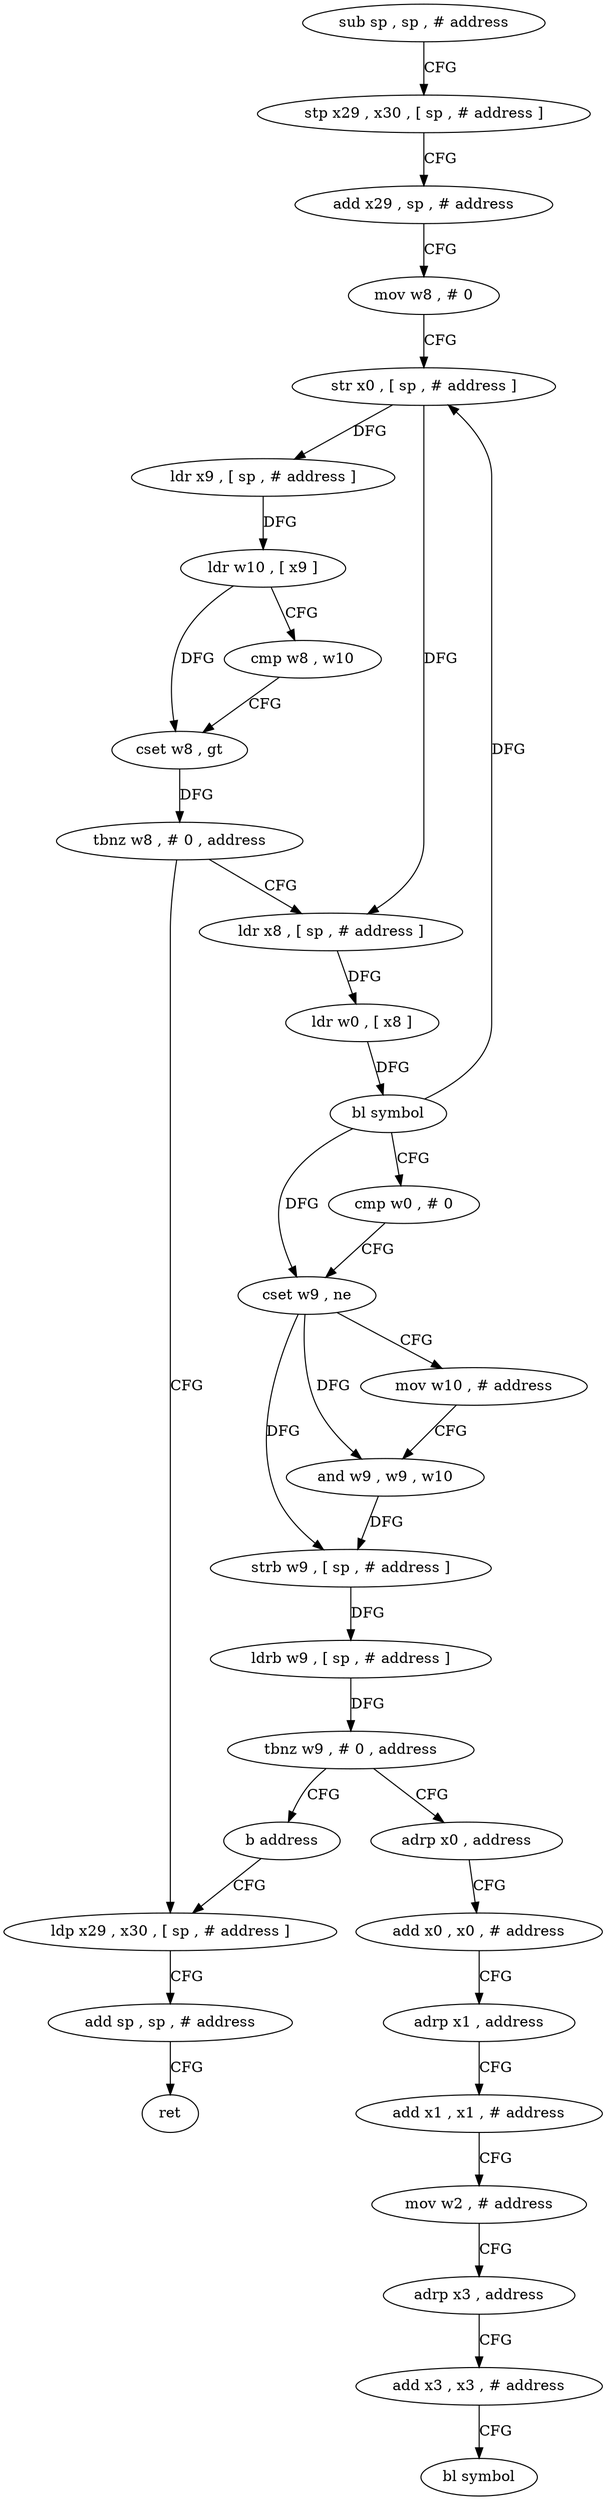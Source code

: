 digraph "func" {
"4276152" [label = "sub sp , sp , # address" ]
"4276156" [label = "stp x29 , x30 , [ sp , # address ]" ]
"4276160" [label = "add x29 , sp , # address" ]
"4276164" [label = "mov w8 , # 0" ]
"4276168" [label = "str x0 , [ sp , # address ]" ]
"4276172" [label = "ldr x9 , [ sp , # address ]" ]
"4276176" [label = "ldr w10 , [ x9 ]" ]
"4276180" [label = "cmp w8 , w10" ]
"4276184" [label = "cset w8 , gt" ]
"4276188" [label = "tbnz w8 , # 0 , address" ]
"4276268" [label = "ldp x29 , x30 , [ sp , # address ]" ]
"4276192" [label = "ldr x8 , [ sp , # address ]" ]
"4276272" [label = "add sp , sp , # address" ]
"4276276" [label = "ret" ]
"4276196" [label = "ldr w0 , [ x8 ]" ]
"4276200" [label = "bl symbol" ]
"4276204" [label = "cmp w0 , # 0" ]
"4276208" [label = "cset w9 , ne" ]
"4276212" [label = "mov w10 , # address" ]
"4276216" [label = "and w9 , w9 , w10" ]
"4276220" [label = "strb w9 , [ sp , # address ]" ]
"4276224" [label = "ldrb w9 , [ sp , # address ]" ]
"4276228" [label = "tbnz w9 , # 0 , address" ]
"4276236" [label = "adrp x0 , address" ]
"4276232" [label = "b address" ]
"4276240" [label = "add x0 , x0 , # address" ]
"4276244" [label = "adrp x1 , address" ]
"4276248" [label = "add x1 , x1 , # address" ]
"4276252" [label = "mov w2 , # address" ]
"4276256" [label = "adrp x3 , address" ]
"4276260" [label = "add x3 , x3 , # address" ]
"4276264" [label = "bl symbol" ]
"4276152" -> "4276156" [ label = "CFG" ]
"4276156" -> "4276160" [ label = "CFG" ]
"4276160" -> "4276164" [ label = "CFG" ]
"4276164" -> "4276168" [ label = "CFG" ]
"4276168" -> "4276172" [ label = "DFG" ]
"4276168" -> "4276192" [ label = "DFG" ]
"4276172" -> "4276176" [ label = "DFG" ]
"4276176" -> "4276180" [ label = "CFG" ]
"4276176" -> "4276184" [ label = "DFG" ]
"4276180" -> "4276184" [ label = "CFG" ]
"4276184" -> "4276188" [ label = "DFG" ]
"4276188" -> "4276268" [ label = "CFG" ]
"4276188" -> "4276192" [ label = "CFG" ]
"4276268" -> "4276272" [ label = "CFG" ]
"4276192" -> "4276196" [ label = "DFG" ]
"4276272" -> "4276276" [ label = "CFG" ]
"4276196" -> "4276200" [ label = "DFG" ]
"4276200" -> "4276204" [ label = "CFG" ]
"4276200" -> "4276168" [ label = "DFG" ]
"4276200" -> "4276208" [ label = "DFG" ]
"4276204" -> "4276208" [ label = "CFG" ]
"4276208" -> "4276212" [ label = "CFG" ]
"4276208" -> "4276216" [ label = "DFG" ]
"4276208" -> "4276220" [ label = "DFG" ]
"4276212" -> "4276216" [ label = "CFG" ]
"4276216" -> "4276220" [ label = "DFG" ]
"4276220" -> "4276224" [ label = "DFG" ]
"4276224" -> "4276228" [ label = "DFG" ]
"4276228" -> "4276236" [ label = "CFG" ]
"4276228" -> "4276232" [ label = "CFG" ]
"4276236" -> "4276240" [ label = "CFG" ]
"4276232" -> "4276268" [ label = "CFG" ]
"4276240" -> "4276244" [ label = "CFG" ]
"4276244" -> "4276248" [ label = "CFG" ]
"4276248" -> "4276252" [ label = "CFG" ]
"4276252" -> "4276256" [ label = "CFG" ]
"4276256" -> "4276260" [ label = "CFG" ]
"4276260" -> "4276264" [ label = "CFG" ]
}
